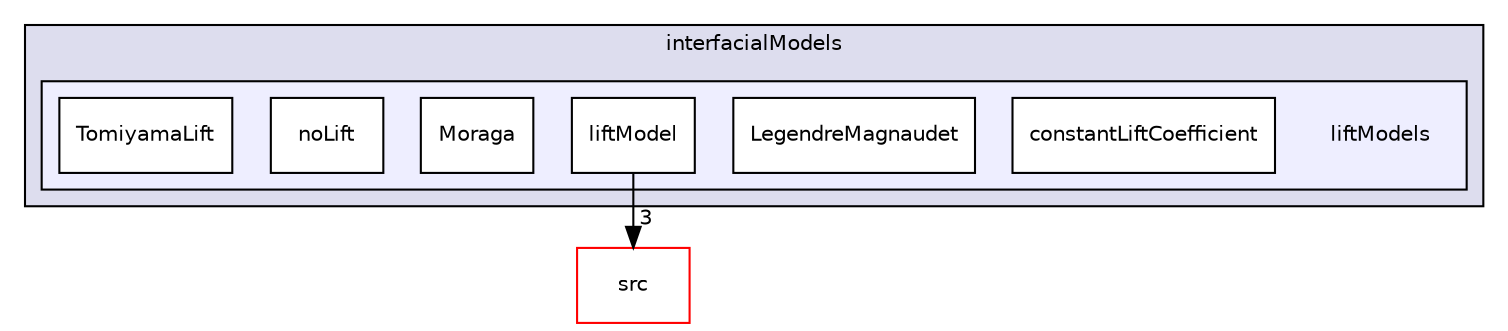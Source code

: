 digraph "applications/solvers/multiphase/twoPhaseEulerFoam/interfacialModels/liftModels" {
  bgcolor=transparent;
  compound=true
  node [ fontsize="10", fontname="Helvetica"];
  edge [ labelfontsize="10", labelfontname="Helvetica"];
  subgraph clusterdir_b7d8cc85fbe5b5cd664e714a0ccf860f {
    graph [ bgcolor="#ddddee", pencolor="black", label="interfacialModels" fontname="Helvetica", fontsize="10", URL="dir_b7d8cc85fbe5b5cd664e714a0ccf860f.html"]
  subgraph clusterdir_1930af04ba8ca8c5e74b60dc9dc3e3d1 {
    graph [ bgcolor="#eeeeff", pencolor="black", label="" URL="dir_1930af04ba8ca8c5e74b60dc9dc3e3d1.html"];
    dir_1930af04ba8ca8c5e74b60dc9dc3e3d1 [shape=plaintext label="liftModels"];
    dir_5b159fa4579026eec7e18191289c804d [shape=box label="constantLiftCoefficient" color="black" fillcolor="white" style="filled" URL="dir_5b159fa4579026eec7e18191289c804d.html"];
    dir_7f0ce98d7a45ed76793b16299ac0b712 [shape=box label="LegendreMagnaudet" color="black" fillcolor="white" style="filled" URL="dir_7f0ce98d7a45ed76793b16299ac0b712.html"];
    dir_46712fbd265a326ee393f01a02faa26d [shape=box label="liftModel" color="black" fillcolor="white" style="filled" URL="dir_46712fbd265a326ee393f01a02faa26d.html"];
    dir_db1f5921e2ea4e9ef8c8ca93b1ece5f9 [shape=box label="Moraga" color="black" fillcolor="white" style="filled" URL="dir_db1f5921e2ea4e9ef8c8ca93b1ece5f9.html"];
    dir_171cc67d097c69ee7bdda036a992ef99 [shape=box label="noLift" color="black" fillcolor="white" style="filled" URL="dir_171cc67d097c69ee7bdda036a992ef99.html"];
    dir_d63f1f3a119effbbd67cd37c0bbfac83 [shape=box label="TomiyamaLift" color="black" fillcolor="white" style="filled" URL="dir_d63f1f3a119effbbd67cd37c0bbfac83.html"];
  }
  }
  dir_68267d1309a1af8e8297ef4c3efbcdba [shape=box label="src" color="red" URL="dir_68267d1309a1af8e8297ef4c3efbcdba.html"];
  dir_46712fbd265a326ee393f01a02faa26d->dir_68267d1309a1af8e8297ef4c3efbcdba [headlabel="3", labeldistance=1.5 headhref="dir_000277_000736.html"];
}

